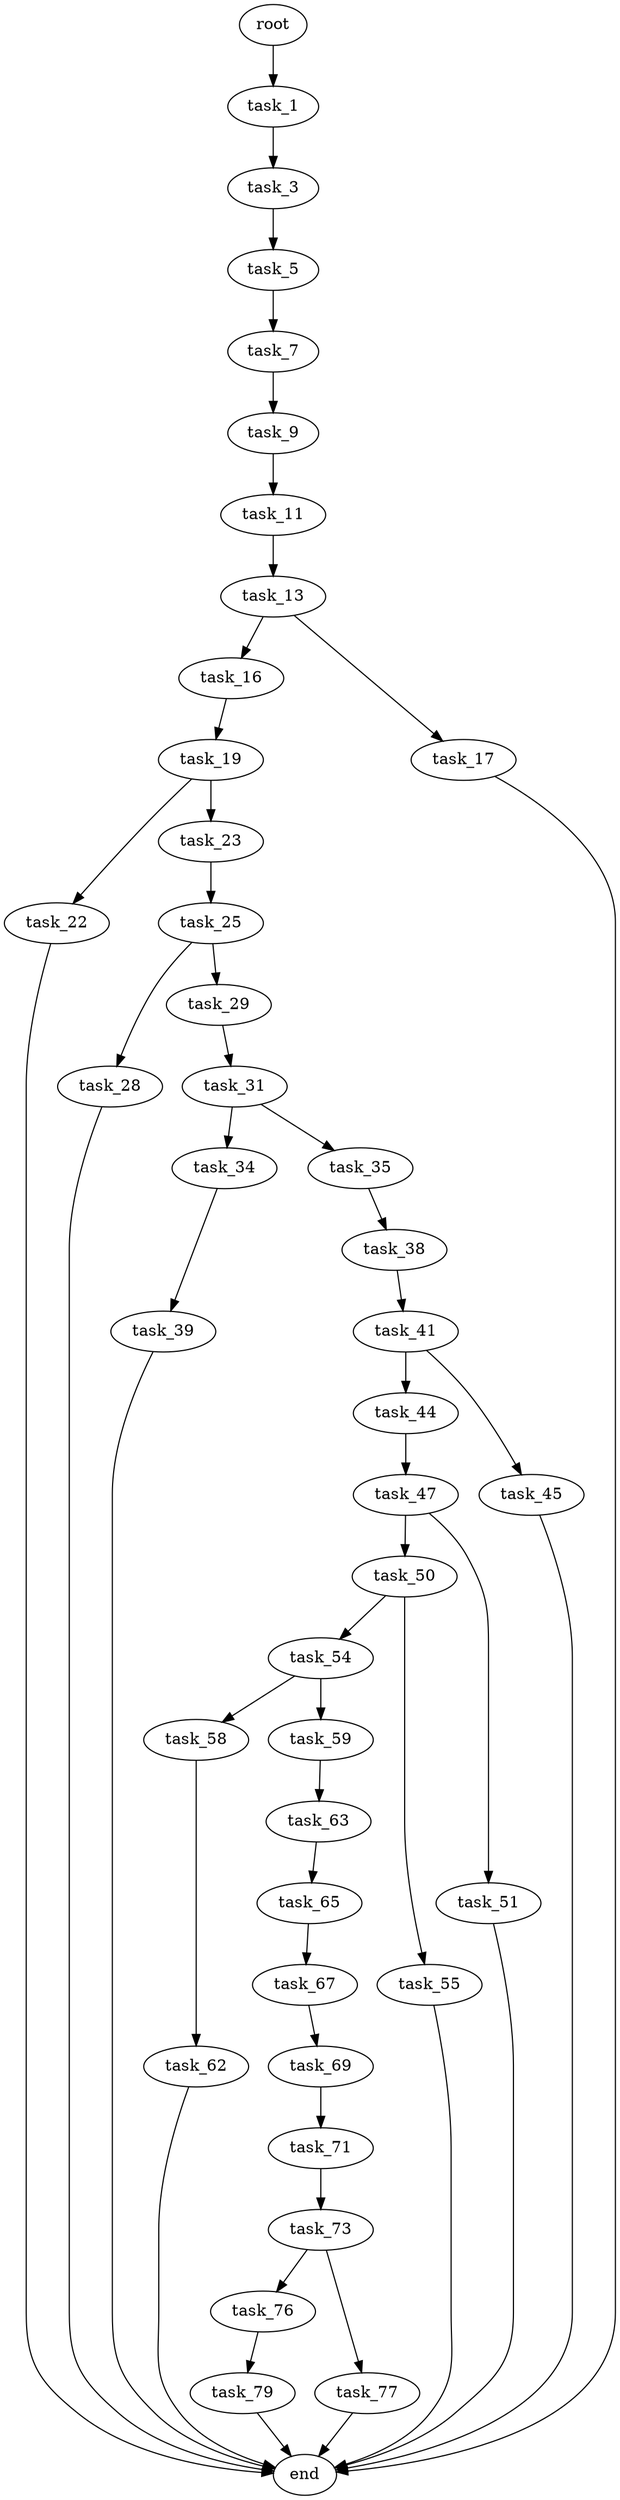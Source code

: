 digraph G {
  root [size="0.000000"];
  task_1 [size="524995265380.000000"];
  task_3 [size="14716101713.000000"];
  task_5 [size="1921494868.000000"];
  task_7 [size="1073741824000.000000"];
  task_9 [size="21762309280.000000"];
  task_11 [size="175529492810.000000"];
  task_13 [size="1073741824000.000000"];
  task_16 [size="192180459602.000000"];
  task_17 [size="782757789696.000000"];
  task_19 [size="165408727419.000000"];
  task_22 [size="1073741824000.000000"];
  task_23 [size="4641428252.000000"];
  task_25 [size="7706934434.000000"];
  task_28 [size="6954092728.000000"];
  task_29 [size="68719476736.000000"];
  task_31 [size="78364593230.000000"];
  task_34 [size="39545906032.000000"];
  task_35 [size="29440284016.000000"];
  task_38 [size="231928233984.000000"];
  task_39 [size="7315506143.000000"];
  task_41 [size="52095098297.000000"];
  task_44 [size="10815956147.000000"];
  task_45 [size="18339848373.000000"];
  task_47 [size="68719476736.000000"];
  task_50 [size="782757789696.000000"];
  task_51 [size="28991029248.000000"];
  task_54 [size="37572103170.000000"];
  task_55 [size="6048694759.000000"];
  task_58 [size="549755813888.000000"];
  task_59 [size="6522649746.000000"];
  task_62 [size="19279460678.000000"];
  task_63 [size="148488516127.000000"];
  task_65 [size="3576228618.000000"];
  task_67 [size="12513397833.000000"];
  task_69 [size="816453521834.000000"];
  task_71 [size="285057090662.000000"];
  task_73 [size="75604571693.000000"];
  task_76 [size="1958695816.000000"];
  task_77 [size="177293831944.000000"];
  task_79 [size="3824291309.000000"];
  end [size="0.000000"];

  root -> task_1 [size="1.000000"];
  task_1 -> task_3 [size="411041792.000000"];
  task_3 -> task_5 [size="411041792.000000"];
  task_5 -> task_7 [size="33554432.000000"];
  task_7 -> task_9 [size="838860800.000000"];
  task_9 -> task_11 [size="838860800.000000"];
  task_11 -> task_13 [size="209715200.000000"];
  task_13 -> task_16 [size="838860800.000000"];
  task_13 -> task_17 [size="838860800.000000"];
  task_16 -> task_19 [size="134217728.000000"];
  task_17 -> end [size="1.000000"];
  task_19 -> task_22 [size="536870912.000000"];
  task_19 -> task_23 [size="536870912.000000"];
  task_22 -> end [size="1.000000"];
  task_23 -> task_25 [size="209715200.000000"];
  task_25 -> task_28 [size="209715200.000000"];
  task_25 -> task_29 [size="209715200.000000"];
  task_28 -> end [size="1.000000"];
  task_29 -> task_31 [size="134217728.000000"];
  task_31 -> task_34 [size="75497472.000000"];
  task_31 -> task_35 [size="75497472.000000"];
  task_34 -> task_39 [size="679477248.000000"];
  task_35 -> task_38 [size="75497472.000000"];
  task_38 -> task_41 [size="301989888.000000"];
  task_39 -> end [size="1.000000"];
  task_41 -> task_44 [size="838860800.000000"];
  task_41 -> task_45 [size="838860800.000000"];
  task_44 -> task_47 [size="679477248.000000"];
  task_45 -> end [size="1.000000"];
  task_47 -> task_50 [size="134217728.000000"];
  task_47 -> task_51 [size="134217728.000000"];
  task_50 -> task_54 [size="679477248.000000"];
  task_50 -> task_55 [size="679477248.000000"];
  task_51 -> end [size="1.000000"];
  task_54 -> task_58 [size="33554432.000000"];
  task_54 -> task_59 [size="33554432.000000"];
  task_55 -> end [size="1.000000"];
  task_58 -> task_62 [size="536870912.000000"];
  task_59 -> task_63 [size="536870912.000000"];
  task_62 -> end [size="1.000000"];
  task_63 -> task_65 [size="209715200.000000"];
  task_65 -> task_67 [size="75497472.000000"];
  task_67 -> task_69 [size="209715200.000000"];
  task_69 -> task_71 [size="536870912.000000"];
  task_71 -> task_73 [size="301989888.000000"];
  task_73 -> task_76 [size="75497472.000000"];
  task_73 -> task_77 [size="75497472.000000"];
  task_76 -> task_79 [size="134217728.000000"];
  task_77 -> end [size="1.000000"];
  task_79 -> end [size="1.000000"];
}
